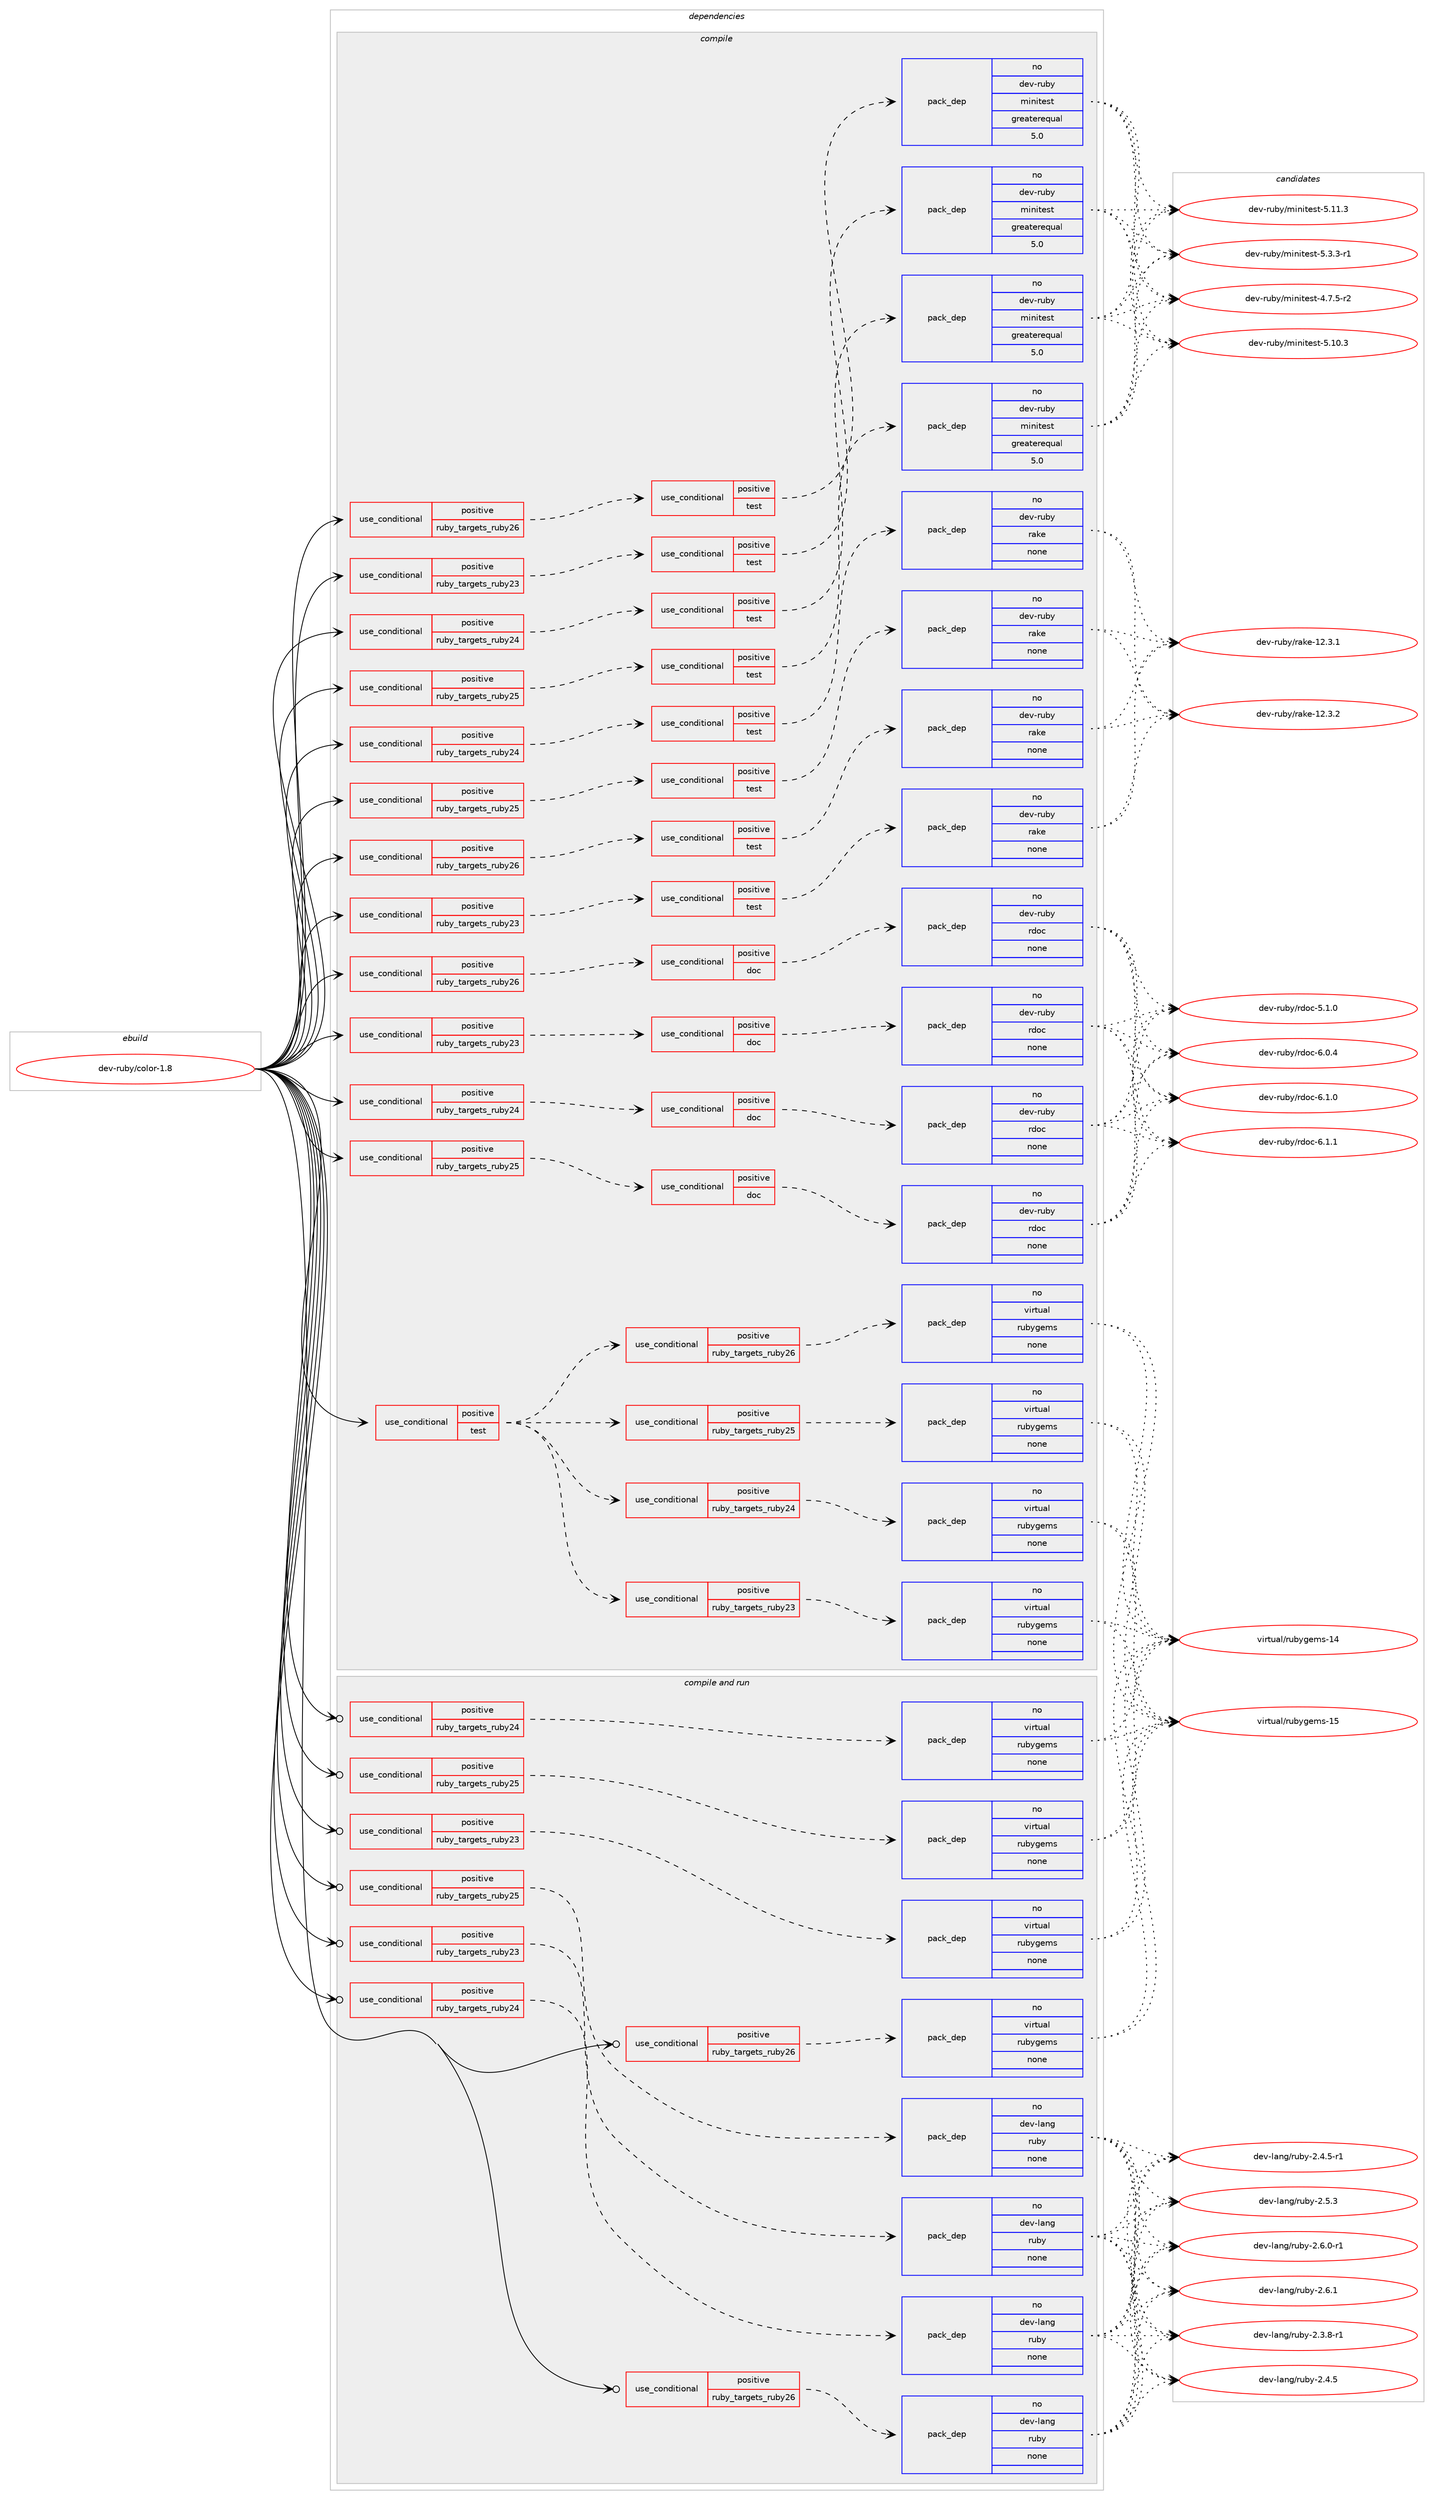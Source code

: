 digraph prolog {

# *************
# Graph options
# *************

newrank=true;
concentrate=true;
compound=true;
graph [rankdir=LR,fontname=Helvetica,fontsize=10,ranksep=1.5];#, ranksep=2.5, nodesep=0.2];
edge  [arrowhead=vee];
node  [fontname=Helvetica,fontsize=10];

# **********
# The ebuild
# **********

subgraph cluster_leftcol {
color=gray;
rank=same;
label=<<i>ebuild</i>>;
id [label="dev-ruby/color-1.8", color=red, width=4, href="../dev-ruby/color-1.8.svg"];
}

# ****************
# The dependencies
# ****************

subgraph cluster_midcol {
color=gray;
label=<<i>dependencies</i>>;
subgraph cluster_compile {
fillcolor="#eeeeee";
style=filled;
label=<<i>compile</i>>;
subgraph cond396564 {
dependency1487315 [label=<<TABLE BORDER="0" CELLBORDER="1" CELLSPACING="0" CELLPADDING="4"><TR><TD ROWSPAN="3" CELLPADDING="10">use_conditional</TD></TR><TR><TD>positive</TD></TR><TR><TD>ruby_targets_ruby23</TD></TR></TABLE>>, shape=none, color=red];
subgraph cond396565 {
dependency1487316 [label=<<TABLE BORDER="0" CELLBORDER="1" CELLSPACING="0" CELLPADDING="4"><TR><TD ROWSPAN="3" CELLPADDING="10">use_conditional</TD></TR><TR><TD>positive</TD></TR><TR><TD>doc</TD></TR></TABLE>>, shape=none, color=red];
subgraph pack1067307 {
dependency1487317 [label=<<TABLE BORDER="0" CELLBORDER="1" CELLSPACING="0" CELLPADDING="4" WIDTH="220"><TR><TD ROWSPAN="6" CELLPADDING="30">pack_dep</TD></TR><TR><TD WIDTH="110">no</TD></TR><TR><TD>dev-ruby</TD></TR><TR><TD>rdoc</TD></TR><TR><TD>none</TD></TR><TR><TD></TD></TR></TABLE>>, shape=none, color=blue];
}
dependency1487316:e -> dependency1487317:w [weight=20,style="dashed",arrowhead="vee"];
}
dependency1487315:e -> dependency1487316:w [weight=20,style="dashed",arrowhead="vee"];
}
id:e -> dependency1487315:w [weight=20,style="solid",arrowhead="vee"];
subgraph cond396566 {
dependency1487318 [label=<<TABLE BORDER="0" CELLBORDER="1" CELLSPACING="0" CELLPADDING="4"><TR><TD ROWSPAN="3" CELLPADDING="10">use_conditional</TD></TR><TR><TD>positive</TD></TR><TR><TD>ruby_targets_ruby23</TD></TR></TABLE>>, shape=none, color=red];
subgraph cond396567 {
dependency1487319 [label=<<TABLE BORDER="0" CELLBORDER="1" CELLSPACING="0" CELLPADDING="4"><TR><TD ROWSPAN="3" CELLPADDING="10">use_conditional</TD></TR><TR><TD>positive</TD></TR><TR><TD>test</TD></TR></TABLE>>, shape=none, color=red];
subgraph pack1067308 {
dependency1487320 [label=<<TABLE BORDER="0" CELLBORDER="1" CELLSPACING="0" CELLPADDING="4" WIDTH="220"><TR><TD ROWSPAN="6" CELLPADDING="30">pack_dep</TD></TR><TR><TD WIDTH="110">no</TD></TR><TR><TD>dev-ruby</TD></TR><TR><TD>minitest</TD></TR><TR><TD>greaterequal</TD></TR><TR><TD>5.0</TD></TR></TABLE>>, shape=none, color=blue];
}
dependency1487319:e -> dependency1487320:w [weight=20,style="dashed",arrowhead="vee"];
}
dependency1487318:e -> dependency1487319:w [weight=20,style="dashed",arrowhead="vee"];
}
id:e -> dependency1487318:w [weight=20,style="solid",arrowhead="vee"];
subgraph cond396568 {
dependency1487321 [label=<<TABLE BORDER="0" CELLBORDER="1" CELLSPACING="0" CELLPADDING="4"><TR><TD ROWSPAN="3" CELLPADDING="10">use_conditional</TD></TR><TR><TD>positive</TD></TR><TR><TD>ruby_targets_ruby23</TD></TR></TABLE>>, shape=none, color=red];
subgraph cond396569 {
dependency1487322 [label=<<TABLE BORDER="0" CELLBORDER="1" CELLSPACING="0" CELLPADDING="4"><TR><TD ROWSPAN="3" CELLPADDING="10">use_conditional</TD></TR><TR><TD>positive</TD></TR><TR><TD>test</TD></TR></TABLE>>, shape=none, color=red];
subgraph pack1067309 {
dependency1487323 [label=<<TABLE BORDER="0" CELLBORDER="1" CELLSPACING="0" CELLPADDING="4" WIDTH="220"><TR><TD ROWSPAN="6" CELLPADDING="30">pack_dep</TD></TR><TR><TD WIDTH="110">no</TD></TR><TR><TD>dev-ruby</TD></TR><TR><TD>rake</TD></TR><TR><TD>none</TD></TR><TR><TD></TD></TR></TABLE>>, shape=none, color=blue];
}
dependency1487322:e -> dependency1487323:w [weight=20,style="dashed",arrowhead="vee"];
}
dependency1487321:e -> dependency1487322:w [weight=20,style="dashed",arrowhead="vee"];
}
id:e -> dependency1487321:w [weight=20,style="solid",arrowhead="vee"];
subgraph cond396570 {
dependency1487324 [label=<<TABLE BORDER="0" CELLBORDER="1" CELLSPACING="0" CELLPADDING="4"><TR><TD ROWSPAN="3" CELLPADDING="10">use_conditional</TD></TR><TR><TD>positive</TD></TR><TR><TD>ruby_targets_ruby24</TD></TR></TABLE>>, shape=none, color=red];
subgraph cond396571 {
dependency1487325 [label=<<TABLE BORDER="0" CELLBORDER="1" CELLSPACING="0" CELLPADDING="4"><TR><TD ROWSPAN="3" CELLPADDING="10">use_conditional</TD></TR><TR><TD>positive</TD></TR><TR><TD>doc</TD></TR></TABLE>>, shape=none, color=red];
subgraph pack1067310 {
dependency1487326 [label=<<TABLE BORDER="0" CELLBORDER="1" CELLSPACING="0" CELLPADDING="4" WIDTH="220"><TR><TD ROWSPAN="6" CELLPADDING="30">pack_dep</TD></TR><TR><TD WIDTH="110">no</TD></TR><TR><TD>dev-ruby</TD></TR><TR><TD>rdoc</TD></TR><TR><TD>none</TD></TR><TR><TD></TD></TR></TABLE>>, shape=none, color=blue];
}
dependency1487325:e -> dependency1487326:w [weight=20,style="dashed",arrowhead="vee"];
}
dependency1487324:e -> dependency1487325:w [weight=20,style="dashed",arrowhead="vee"];
}
id:e -> dependency1487324:w [weight=20,style="solid",arrowhead="vee"];
subgraph cond396572 {
dependency1487327 [label=<<TABLE BORDER="0" CELLBORDER="1" CELLSPACING="0" CELLPADDING="4"><TR><TD ROWSPAN="3" CELLPADDING="10">use_conditional</TD></TR><TR><TD>positive</TD></TR><TR><TD>ruby_targets_ruby24</TD></TR></TABLE>>, shape=none, color=red];
subgraph cond396573 {
dependency1487328 [label=<<TABLE BORDER="0" CELLBORDER="1" CELLSPACING="0" CELLPADDING="4"><TR><TD ROWSPAN="3" CELLPADDING="10">use_conditional</TD></TR><TR><TD>positive</TD></TR><TR><TD>test</TD></TR></TABLE>>, shape=none, color=red];
subgraph pack1067311 {
dependency1487329 [label=<<TABLE BORDER="0" CELLBORDER="1" CELLSPACING="0" CELLPADDING="4" WIDTH="220"><TR><TD ROWSPAN="6" CELLPADDING="30">pack_dep</TD></TR><TR><TD WIDTH="110">no</TD></TR><TR><TD>dev-ruby</TD></TR><TR><TD>minitest</TD></TR><TR><TD>greaterequal</TD></TR><TR><TD>5.0</TD></TR></TABLE>>, shape=none, color=blue];
}
dependency1487328:e -> dependency1487329:w [weight=20,style="dashed",arrowhead="vee"];
}
dependency1487327:e -> dependency1487328:w [weight=20,style="dashed",arrowhead="vee"];
}
id:e -> dependency1487327:w [weight=20,style="solid",arrowhead="vee"];
subgraph cond396574 {
dependency1487330 [label=<<TABLE BORDER="0" CELLBORDER="1" CELLSPACING="0" CELLPADDING="4"><TR><TD ROWSPAN="3" CELLPADDING="10">use_conditional</TD></TR><TR><TD>positive</TD></TR><TR><TD>ruby_targets_ruby24</TD></TR></TABLE>>, shape=none, color=red];
subgraph cond396575 {
dependency1487331 [label=<<TABLE BORDER="0" CELLBORDER="1" CELLSPACING="0" CELLPADDING="4"><TR><TD ROWSPAN="3" CELLPADDING="10">use_conditional</TD></TR><TR><TD>positive</TD></TR><TR><TD>test</TD></TR></TABLE>>, shape=none, color=red];
subgraph pack1067312 {
dependency1487332 [label=<<TABLE BORDER="0" CELLBORDER="1" CELLSPACING="0" CELLPADDING="4" WIDTH="220"><TR><TD ROWSPAN="6" CELLPADDING="30">pack_dep</TD></TR><TR><TD WIDTH="110">no</TD></TR><TR><TD>dev-ruby</TD></TR><TR><TD>rake</TD></TR><TR><TD>none</TD></TR><TR><TD></TD></TR></TABLE>>, shape=none, color=blue];
}
dependency1487331:e -> dependency1487332:w [weight=20,style="dashed",arrowhead="vee"];
}
dependency1487330:e -> dependency1487331:w [weight=20,style="dashed",arrowhead="vee"];
}
id:e -> dependency1487330:w [weight=20,style="solid",arrowhead="vee"];
subgraph cond396576 {
dependency1487333 [label=<<TABLE BORDER="0" CELLBORDER="1" CELLSPACING="0" CELLPADDING="4"><TR><TD ROWSPAN="3" CELLPADDING="10">use_conditional</TD></TR><TR><TD>positive</TD></TR><TR><TD>ruby_targets_ruby25</TD></TR></TABLE>>, shape=none, color=red];
subgraph cond396577 {
dependency1487334 [label=<<TABLE BORDER="0" CELLBORDER="1" CELLSPACING="0" CELLPADDING="4"><TR><TD ROWSPAN="3" CELLPADDING="10">use_conditional</TD></TR><TR><TD>positive</TD></TR><TR><TD>doc</TD></TR></TABLE>>, shape=none, color=red];
subgraph pack1067313 {
dependency1487335 [label=<<TABLE BORDER="0" CELLBORDER="1" CELLSPACING="0" CELLPADDING="4" WIDTH="220"><TR><TD ROWSPAN="6" CELLPADDING="30">pack_dep</TD></TR><TR><TD WIDTH="110">no</TD></TR><TR><TD>dev-ruby</TD></TR><TR><TD>rdoc</TD></TR><TR><TD>none</TD></TR><TR><TD></TD></TR></TABLE>>, shape=none, color=blue];
}
dependency1487334:e -> dependency1487335:w [weight=20,style="dashed",arrowhead="vee"];
}
dependency1487333:e -> dependency1487334:w [weight=20,style="dashed",arrowhead="vee"];
}
id:e -> dependency1487333:w [weight=20,style="solid",arrowhead="vee"];
subgraph cond396578 {
dependency1487336 [label=<<TABLE BORDER="0" CELLBORDER="1" CELLSPACING="0" CELLPADDING="4"><TR><TD ROWSPAN="3" CELLPADDING="10">use_conditional</TD></TR><TR><TD>positive</TD></TR><TR><TD>ruby_targets_ruby25</TD></TR></TABLE>>, shape=none, color=red];
subgraph cond396579 {
dependency1487337 [label=<<TABLE BORDER="0" CELLBORDER="1" CELLSPACING="0" CELLPADDING="4"><TR><TD ROWSPAN="3" CELLPADDING="10">use_conditional</TD></TR><TR><TD>positive</TD></TR><TR><TD>test</TD></TR></TABLE>>, shape=none, color=red];
subgraph pack1067314 {
dependency1487338 [label=<<TABLE BORDER="0" CELLBORDER="1" CELLSPACING="0" CELLPADDING="4" WIDTH="220"><TR><TD ROWSPAN="6" CELLPADDING="30">pack_dep</TD></TR><TR><TD WIDTH="110">no</TD></TR><TR><TD>dev-ruby</TD></TR><TR><TD>minitest</TD></TR><TR><TD>greaterequal</TD></TR><TR><TD>5.0</TD></TR></TABLE>>, shape=none, color=blue];
}
dependency1487337:e -> dependency1487338:w [weight=20,style="dashed",arrowhead="vee"];
}
dependency1487336:e -> dependency1487337:w [weight=20,style="dashed",arrowhead="vee"];
}
id:e -> dependency1487336:w [weight=20,style="solid",arrowhead="vee"];
subgraph cond396580 {
dependency1487339 [label=<<TABLE BORDER="0" CELLBORDER="1" CELLSPACING="0" CELLPADDING="4"><TR><TD ROWSPAN="3" CELLPADDING="10">use_conditional</TD></TR><TR><TD>positive</TD></TR><TR><TD>ruby_targets_ruby25</TD></TR></TABLE>>, shape=none, color=red];
subgraph cond396581 {
dependency1487340 [label=<<TABLE BORDER="0" CELLBORDER="1" CELLSPACING="0" CELLPADDING="4"><TR><TD ROWSPAN="3" CELLPADDING="10">use_conditional</TD></TR><TR><TD>positive</TD></TR><TR><TD>test</TD></TR></TABLE>>, shape=none, color=red];
subgraph pack1067315 {
dependency1487341 [label=<<TABLE BORDER="0" CELLBORDER="1" CELLSPACING="0" CELLPADDING="4" WIDTH="220"><TR><TD ROWSPAN="6" CELLPADDING="30">pack_dep</TD></TR><TR><TD WIDTH="110">no</TD></TR><TR><TD>dev-ruby</TD></TR><TR><TD>rake</TD></TR><TR><TD>none</TD></TR><TR><TD></TD></TR></TABLE>>, shape=none, color=blue];
}
dependency1487340:e -> dependency1487341:w [weight=20,style="dashed",arrowhead="vee"];
}
dependency1487339:e -> dependency1487340:w [weight=20,style="dashed",arrowhead="vee"];
}
id:e -> dependency1487339:w [weight=20,style="solid",arrowhead="vee"];
subgraph cond396582 {
dependency1487342 [label=<<TABLE BORDER="0" CELLBORDER="1" CELLSPACING="0" CELLPADDING="4"><TR><TD ROWSPAN="3" CELLPADDING="10">use_conditional</TD></TR><TR><TD>positive</TD></TR><TR><TD>ruby_targets_ruby26</TD></TR></TABLE>>, shape=none, color=red];
subgraph cond396583 {
dependency1487343 [label=<<TABLE BORDER="0" CELLBORDER="1" CELLSPACING="0" CELLPADDING="4"><TR><TD ROWSPAN="3" CELLPADDING="10">use_conditional</TD></TR><TR><TD>positive</TD></TR><TR><TD>doc</TD></TR></TABLE>>, shape=none, color=red];
subgraph pack1067316 {
dependency1487344 [label=<<TABLE BORDER="0" CELLBORDER="1" CELLSPACING="0" CELLPADDING="4" WIDTH="220"><TR><TD ROWSPAN="6" CELLPADDING="30">pack_dep</TD></TR><TR><TD WIDTH="110">no</TD></TR><TR><TD>dev-ruby</TD></TR><TR><TD>rdoc</TD></TR><TR><TD>none</TD></TR><TR><TD></TD></TR></TABLE>>, shape=none, color=blue];
}
dependency1487343:e -> dependency1487344:w [weight=20,style="dashed",arrowhead="vee"];
}
dependency1487342:e -> dependency1487343:w [weight=20,style="dashed",arrowhead="vee"];
}
id:e -> dependency1487342:w [weight=20,style="solid",arrowhead="vee"];
subgraph cond396584 {
dependency1487345 [label=<<TABLE BORDER="0" CELLBORDER="1" CELLSPACING="0" CELLPADDING="4"><TR><TD ROWSPAN="3" CELLPADDING="10">use_conditional</TD></TR><TR><TD>positive</TD></TR><TR><TD>ruby_targets_ruby26</TD></TR></TABLE>>, shape=none, color=red];
subgraph cond396585 {
dependency1487346 [label=<<TABLE BORDER="0" CELLBORDER="1" CELLSPACING="0" CELLPADDING="4"><TR><TD ROWSPAN="3" CELLPADDING="10">use_conditional</TD></TR><TR><TD>positive</TD></TR><TR><TD>test</TD></TR></TABLE>>, shape=none, color=red];
subgraph pack1067317 {
dependency1487347 [label=<<TABLE BORDER="0" CELLBORDER="1" CELLSPACING="0" CELLPADDING="4" WIDTH="220"><TR><TD ROWSPAN="6" CELLPADDING="30">pack_dep</TD></TR><TR><TD WIDTH="110">no</TD></TR><TR><TD>dev-ruby</TD></TR><TR><TD>minitest</TD></TR><TR><TD>greaterequal</TD></TR><TR><TD>5.0</TD></TR></TABLE>>, shape=none, color=blue];
}
dependency1487346:e -> dependency1487347:w [weight=20,style="dashed",arrowhead="vee"];
}
dependency1487345:e -> dependency1487346:w [weight=20,style="dashed",arrowhead="vee"];
}
id:e -> dependency1487345:w [weight=20,style="solid",arrowhead="vee"];
subgraph cond396586 {
dependency1487348 [label=<<TABLE BORDER="0" CELLBORDER="1" CELLSPACING="0" CELLPADDING="4"><TR><TD ROWSPAN="3" CELLPADDING="10">use_conditional</TD></TR><TR><TD>positive</TD></TR><TR><TD>ruby_targets_ruby26</TD></TR></TABLE>>, shape=none, color=red];
subgraph cond396587 {
dependency1487349 [label=<<TABLE BORDER="0" CELLBORDER="1" CELLSPACING="0" CELLPADDING="4"><TR><TD ROWSPAN="3" CELLPADDING="10">use_conditional</TD></TR><TR><TD>positive</TD></TR><TR><TD>test</TD></TR></TABLE>>, shape=none, color=red];
subgraph pack1067318 {
dependency1487350 [label=<<TABLE BORDER="0" CELLBORDER="1" CELLSPACING="0" CELLPADDING="4" WIDTH="220"><TR><TD ROWSPAN="6" CELLPADDING="30">pack_dep</TD></TR><TR><TD WIDTH="110">no</TD></TR><TR><TD>dev-ruby</TD></TR><TR><TD>rake</TD></TR><TR><TD>none</TD></TR><TR><TD></TD></TR></TABLE>>, shape=none, color=blue];
}
dependency1487349:e -> dependency1487350:w [weight=20,style="dashed",arrowhead="vee"];
}
dependency1487348:e -> dependency1487349:w [weight=20,style="dashed",arrowhead="vee"];
}
id:e -> dependency1487348:w [weight=20,style="solid",arrowhead="vee"];
subgraph cond396588 {
dependency1487351 [label=<<TABLE BORDER="0" CELLBORDER="1" CELLSPACING="0" CELLPADDING="4"><TR><TD ROWSPAN="3" CELLPADDING="10">use_conditional</TD></TR><TR><TD>positive</TD></TR><TR><TD>test</TD></TR></TABLE>>, shape=none, color=red];
subgraph cond396589 {
dependency1487352 [label=<<TABLE BORDER="0" CELLBORDER="1" CELLSPACING="0" CELLPADDING="4"><TR><TD ROWSPAN="3" CELLPADDING="10">use_conditional</TD></TR><TR><TD>positive</TD></TR><TR><TD>ruby_targets_ruby23</TD></TR></TABLE>>, shape=none, color=red];
subgraph pack1067319 {
dependency1487353 [label=<<TABLE BORDER="0" CELLBORDER="1" CELLSPACING="0" CELLPADDING="4" WIDTH="220"><TR><TD ROWSPAN="6" CELLPADDING="30">pack_dep</TD></TR><TR><TD WIDTH="110">no</TD></TR><TR><TD>virtual</TD></TR><TR><TD>rubygems</TD></TR><TR><TD>none</TD></TR><TR><TD></TD></TR></TABLE>>, shape=none, color=blue];
}
dependency1487352:e -> dependency1487353:w [weight=20,style="dashed",arrowhead="vee"];
}
dependency1487351:e -> dependency1487352:w [weight=20,style="dashed",arrowhead="vee"];
subgraph cond396590 {
dependency1487354 [label=<<TABLE BORDER="0" CELLBORDER="1" CELLSPACING="0" CELLPADDING="4"><TR><TD ROWSPAN="3" CELLPADDING="10">use_conditional</TD></TR><TR><TD>positive</TD></TR><TR><TD>ruby_targets_ruby24</TD></TR></TABLE>>, shape=none, color=red];
subgraph pack1067320 {
dependency1487355 [label=<<TABLE BORDER="0" CELLBORDER="1" CELLSPACING="0" CELLPADDING="4" WIDTH="220"><TR><TD ROWSPAN="6" CELLPADDING="30">pack_dep</TD></TR><TR><TD WIDTH="110">no</TD></TR><TR><TD>virtual</TD></TR><TR><TD>rubygems</TD></TR><TR><TD>none</TD></TR><TR><TD></TD></TR></TABLE>>, shape=none, color=blue];
}
dependency1487354:e -> dependency1487355:w [weight=20,style="dashed",arrowhead="vee"];
}
dependency1487351:e -> dependency1487354:w [weight=20,style="dashed",arrowhead="vee"];
subgraph cond396591 {
dependency1487356 [label=<<TABLE BORDER="0" CELLBORDER="1" CELLSPACING="0" CELLPADDING="4"><TR><TD ROWSPAN="3" CELLPADDING="10">use_conditional</TD></TR><TR><TD>positive</TD></TR><TR><TD>ruby_targets_ruby25</TD></TR></TABLE>>, shape=none, color=red];
subgraph pack1067321 {
dependency1487357 [label=<<TABLE BORDER="0" CELLBORDER="1" CELLSPACING="0" CELLPADDING="4" WIDTH="220"><TR><TD ROWSPAN="6" CELLPADDING="30">pack_dep</TD></TR><TR><TD WIDTH="110">no</TD></TR><TR><TD>virtual</TD></TR><TR><TD>rubygems</TD></TR><TR><TD>none</TD></TR><TR><TD></TD></TR></TABLE>>, shape=none, color=blue];
}
dependency1487356:e -> dependency1487357:w [weight=20,style="dashed",arrowhead="vee"];
}
dependency1487351:e -> dependency1487356:w [weight=20,style="dashed",arrowhead="vee"];
subgraph cond396592 {
dependency1487358 [label=<<TABLE BORDER="0" CELLBORDER="1" CELLSPACING="0" CELLPADDING="4"><TR><TD ROWSPAN="3" CELLPADDING="10">use_conditional</TD></TR><TR><TD>positive</TD></TR><TR><TD>ruby_targets_ruby26</TD></TR></TABLE>>, shape=none, color=red];
subgraph pack1067322 {
dependency1487359 [label=<<TABLE BORDER="0" CELLBORDER="1" CELLSPACING="0" CELLPADDING="4" WIDTH="220"><TR><TD ROWSPAN="6" CELLPADDING="30">pack_dep</TD></TR><TR><TD WIDTH="110">no</TD></TR><TR><TD>virtual</TD></TR><TR><TD>rubygems</TD></TR><TR><TD>none</TD></TR><TR><TD></TD></TR></TABLE>>, shape=none, color=blue];
}
dependency1487358:e -> dependency1487359:w [weight=20,style="dashed",arrowhead="vee"];
}
dependency1487351:e -> dependency1487358:w [weight=20,style="dashed",arrowhead="vee"];
}
id:e -> dependency1487351:w [weight=20,style="solid",arrowhead="vee"];
}
subgraph cluster_compileandrun {
fillcolor="#eeeeee";
style=filled;
label=<<i>compile and run</i>>;
subgraph cond396593 {
dependency1487360 [label=<<TABLE BORDER="0" CELLBORDER="1" CELLSPACING="0" CELLPADDING="4"><TR><TD ROWSPAN="3" CELLPADDING="10">use_conditional</TD></TR><TR><TD>positive</TD></TR><TR><TD>ruby_targets_ruby23</TD></TR></TABLE>>, shape=none, color=red];
subgraph pack1067323 {
dependency1487361 [label=<<TABLE BORDER="0" CELLBORDER="1" CELLSPACING="0" CELLPADDING="4" WIDTH="220"><TR><TD ROWSPAN="6" CELLPADDING="30">pack_dep</TD></TR><TR><TD WIDTH="110">no</TD></TR><TR><TD>dev-lang</TD></TR><TR><TD>ruby</TD></TR><TR><TD>none</TD></TR><TR><TD></TD></TR></TABLE>>, shape=none, color=blue];
}
dependency1487360:e -> dependency1487361:w [weight=20,style="dashed",arrowhead="vee"];
}
id:e -> dependency1487360:w [weight=20,style="solid",arrowhead="odotvee"];
subgraph cond396594 {
dependency1487362 [label=<<TABLE BORDER="0" CELLBORDER="1" CELLSPACING="0" CELLPADDING="4"><TR><TD ROWSPAN="3" CELLPADDING="10">use_conditional</TD></TR><TR><TD>positive</TD></TR><TR><TD>ruby_targets_ruby23</TD></TR></TABLE>>, shape=none, color=red];
subgraph pack1067324 {
dependency1487363 [label=<<TABLE BORDER="0" CELLBORDER="1" CELLSPACING="0" CELLPADDING="4" WIDTH="220"><TR><TD ROWSPAN="6" CELLPADDING="30">pack_dep</TD></TR><TR><TD WIDTH="110">no</TD></TR><TR><TD>virtual</TD></TR><TR><TD>rubygems</TD></TR><TR><TD>none</TD></TR><TR><TD></TD></TR></TABLE>>, shape=none, color=blue];
}
dependency1487362:e -> dependency1487363:w [weight=20,style="dashed",arrowhead="vee"];
}
id:e -> dependency1487362:w [weight=20,style="solid",arrowhead="odotvee"];
subgraph cond396595 {
dependency1487364 [label=<<TABLE BORDER="0" CELLBORDER="1" CELLSPACING="0" CELLPADDING="4"><TR><TD ROWSPAN="3" CELLPADDING="10">use_conditional</TD></TR><TR><TD>positive</TD></TR><TR><TD>ruby_targets_ruby24</TD></TR></TABLE>>, shape=none, color=red];
subgraph pack1067325 {
dependency1487365 [label=<<TABLE BORDER="0" CELLBORDER="1" CELLSPACING="0" CELLPADDING="4" WIDTH="220"><TR><TD ROWSPAN="6" CELLPADDING="30">pack_dep</TD></TR><TR><TD WIDTH="110">no</TD></TR><TR><TD>dev-lang</TD></TR><TR><TD>ruby</TD></TR><TR><TD>none</TD></TR><TR><TD></TD></TR></TABLE>>, shape=none, color=blue];
}
dependency1487364:e -> dependency1487365:w [weight=20,style="dashed",arrowhead="vee"];
}
id:e -> dependency1487364:w [weight=20,style="solid",arrowhead="odotvee"];
subgraph cond396596 {
dependency1487366 [label=<<TABLE BORDER="0" CELLBORDER="1" CELLSPACING="0" CELLPADDING="4"><TR><TD ROWSPAN="3" CELLPADDING="10">use_conditional</TD></TR><TR><TD>positive</TD></TR><TR><TD>ruby_targets_ruby24</TD></TR></TABLE>>, shape=none, color=red];
subgraph pack1067326 {
dependency1487367 [label=<<TABLE BORDER="0" CELLBORDER="1" CELLSPACING="0" CELLPADDING="4" WIDTH="220"><TR><TD ROWSPAN="6" CELLPADDING="30">pack_dep</TD></TR><TR><TD WIDTH="110">no</TD></TR><TR><TD>virtual</TD></TR><TR><TD>rubygems</TD></TR><TR><TD>none</TD></TR><TR><TD></TD></TR></TABLE>>, shape=none, color=blue];
}
dependency1487366:e -> dependency1487367:w [weight=20,style="dashed",arrowhead="vee"];
}
id:e -> dependency1487366:w [weight=20,style="solid",arrowhead="odotvee"];
subgraph cond396597 {
dependency1487368 [label=<<TABLE BORDER="0" CELLBORDER="1" CELLSPACING="0" CELLPADDING="4"><TR><TD ROWSPAN="3" CELLPADDING="10">use_conditional</TD></TR><TR><TD>positive</TD></TR><TR><TD>ruby_targets_ruby25</TD></TR></TABLE>>, shape=none, color=red];
subgraph pack1067327 {
dependency1487369 [label=<<TABLE BORDER="0" CELLBORDER="1" CELLSPACING="0" CELLPADDING="4" WIDTH="220"><TR><TD ROWSPAN="6" CELLPADDING="30">pack_dep</TD></TR><TR><TD WIDTH="110">no</TD></TR><TR><TD>dev-lang</TD></TR><TR><TD>ruby</TD></TR><TR><TD>none</TD></TR><TR><TD></TD></TR></TABLE>>, shape=none, color=blue];
}
dependency1487368:e -> dependency1487369:w [weight=20,style="dashed",arrowhead="vee"];
}
id:e -> dependency1487368:w [weight=20,style="solid",arrowhead="odotvee"];
subgraph cond396598 {
dependency1487370 [label=<<TABLE BORDER="0" CELLBORDER="1" CELLSPACING="0" CELLPADDING="4"><TR><TD ROWSPAN="3" CELLPADDING="10">use_conditional</TD></TR><TR><TD>positive</TD></TR><TR><TD>ruby_targets_ruby25</TD></TR></TABLE>>, shape=none, color=red];
subgraph pack1067328 {
dependency1487371 [label=<<TABLE BORDER="0" CELLBORDER="1" CELLSPACING="0" CELLPADDING="4" WIDTH="220"><TR><TD ROWSPAN="6" CELLPADDING="30">pack_dep</TD></TR><TR><TD WIDTH="110">no</TD></TR><TR><TD>virtual</TD></TR><TR><TD>rubygems</TD></TR><TR><TD>none</TD></TR><TR><TD></TD></TR></TABLE>>, shape=none, color=blue];
}
dependency1487370:e -> dependency1487371:w [weight=20,style="dashed",arrowhead="vee"];
}
id:e -> dependency1487370:w [weight=20,style="solid",arrowhead="odotvee"];
subgraph cond396599 {
dependency1487372 [label=<<TABLE BORDER="0" CELLBORDER="1" CELLSPACING="0" CELLPADDING="4"><TR><TD ROWSPAN="3" CELLPADDING="10">use_conditional</TD></TR><TR><TD>positive</TD></TR><TR><TD>ruby_targets_ruby26</TD></TR></TABLE>>, shape=none, color=red];
subgraph pack1067329 {
dependency1487373 [label=<<TABLE BORDER="0" CELLBORDER="1" CELLSPACING="0" CELLPADDING="4" WIDTH="220"><TR><TD ROWSPAN="6" CELLPADDING="30">pack_dep</TD></TR><TR><TD WIDTH="110">no</TD></TR><TR><TD>dev-lang</TD></TR><TR><TD>ruby</TD></TR><TR><TD>none</TD></TR><TR><TD></TD></TR></TABLE>>, shape=none, color=blue];
}
dependency1487372:e -> dependency1487373:w [weight=20,style="dashed",arrowhead="vee"];
}
id:e -> dependency1487372:w [weight=20,style="solid",arrowhead="odotvee"];
subgraph cond396600 {
dependency1487374 [label=<<TABLE BORDER="0" CELLBORDER="1" CELLSPACING="0" CELLPADDING="4"><TR><TD ROWSPAN="3" CELLPADDING="10">use_conditional</TD></TR><TR><TD>positive</TD></TR><TR><TD>ruby_targets_ruby26</TD></TR></TABLE>>, shape=none, color=red];
subgraph pack1067330 {
dependency1487375 [label=<<TABLE BORDER="0" CELLBORDER="1" CELLSPACING="0" CELLPADDING="4" WIDTH="220"><TR><TD ROWSPAN="6" CELLPADDING="30">pack_dep</TD></TR><TR><TD WIDTH="110">no</TD></TR><TR><TD>virtual</TD></TR><TR><TD>rubygems</TD></TR><TR><TD>none</TD></TR><TR><TD></TD></TR></TABLE>>, shape=none, color=blue];
}
dependency1487374:e -> dependency1487375:w [weight=20,style="dashed",arrowhead="vee"];
}
id:e -> dependency1487374:w [weight=20,style="solid",arrowhead="odotvee"];
}
subgraph cluster_run {
fillcolor="#eeeeee";
style=filled;
label=<<i>run</i>>;
}
}

# **************
# The candidates
# **************

subgraph cluster_choices {
rank=same;
color=gray;
label=<<i>candidates</i>>;

subgraph choice1067307 {
color=black;
nodesep=1;
choice10010111845114117981214711410011199455346494648 [label="dev-ruby/rdoc-5.1.0", color=red, width=4,href="../dev-ruby/rdoc-5.1.0.svg"];
choice10010111845114117981214711410011199455446484652 [label="dev-ruby/rdoc-6.0.4", color=red, width=4,href="../dev-ruby/rdoc-6.0.4.svg"];
choice10010111845114117981214711410011199455446494648 [label="dev-ruby/rdoc-6.1.0", color=red, width=4,href="../dev-ruby/rdoc-6.1.0.svg"];
choice10010111845114117981214711410011199455446494649 [label="dev-ruby/rdoc-6.1.1", color=red, width=4,href="../dev-ruby/rdoc-6.1.1.svg"];
dependency1487317:e -> choice10010111845114117981214711410011199455346494648:w [style=dotted,weight="100"];
dependency1487317:e -> choice10010111845114117981214711410011199455446484652:w [style=dotted,weight="100"];
dependency1487317:e -> choice10010111845114117981214711410011199455446494648:w [style=dotted,weight="100"];
dependency1487317:e -> choice10010111845114117981214711410011199455446494649:w [style=dotted,weight="100"];
}
subgraph choice1067308 {
color=black;
nodesep=1;
choice1001011184511411798121471091051101051161011151164552465546534511450 [label="dev-ruby/minitest-4.7.5-r2", color=red, width=4,href="../dev-ruby/minitest-4.7.5-r2.svg"];
choice10010111845114117981214710910511010511610111511645534649484651 [label="dev-ruby/minitest-5.10.3", color=red, width=4,href="../dev-ruby/minitest-5.10.3.svg"];
choice10010111845114117981214710910511010511610111511645534649494651 [label="dev-ruby/minitest-5.11.3", color=red, width=4,href="../dev-ruby/minitest-5.11.3.svg"];
choice1001011184511411798121471091051101051161011151164553465146514511449 [label="dev-ruby/minitest-5.3.3-r1", color=red, width=4,href="../dev-ruby/minitest-5.3.3-r1.svg"];
dependency1487320:e -> choice1001011184511411798121471091051101051161011151164552465546534511450:w [style=dotted,weight="100"];
dependency1487320:e -> choice10010111845114117981214710910511010511610111511645534649484651:w [style=dotted,weight="100"];
dependency1487320:e -> choice10010111845114117981214710910511010511610111511645534649494651:w [style=dotted,weight="100"];
dependency1487320:e -> choice1001011184511411798121471091051101051161011151164553465146514511449:w [style=dotted,weight="100"];
}
subgraph choice1067309 {
color=black;
nodesep=1;
choice1001011184511411798121471149710710145495046514649 [label="dev-ruby/rake-12.3.1", color=red, width=4,href="../dev-ruby/rake-12.3.1.svg"];
choice1001011184511411798121471149710710145495046514650 [label="dev-ruby/rake-12.3.2", color=red, width=4,href="../dev-ruby/rake-12.3.2.svg"];
dependency1487323:e -> choice1001011184511411798121471149710710145495046514649:w [style=dotted,weight="100"];
dependency1487323:e -> choice1001011184511411798121471149710710145495046514650:w [style=dotted,weight="100"];
}
subgraph choice1067310 {
color=black;
nodesep=1;
choice10010111845114117981214711410011199455346494648 [label="dev-ruby/rdoc-5.1.0", color=red, width=4,href="../dev-ruby/rdoc-5.1.0.svg"];
choice10010111845114117981214711410011199455446484652 [label="dev-ruby/rdoc-6.0.4", color=red, width=4,href="../dev-ruby/rdoc-6.0.4.svg"];
choice10010111845114117981214711410011199455446494648 [label="dev-ruby/rdoc-6.1.0", color=red, width=4,href="../dev-ruby/rdoc-6.1.0.svg"];
choice10010111845114117981214711410011199455446494649 [label="dev-ruby/rdoc-6.1.1", color=red, width=4,href="../dev-ruby/rdoc-6.1.1.svg"];
dependency1487326:e -> choice10010111845114117981214711410011199455346494648:w [style=dotted,weight="100"];
dependency1487326:e -> choice10010111845114117981214711410011199455446484652:w [style=dotted,weight="100"];
dependency1487326:e -> choice10010111845114117981214711410011199455446494648:w [style=dotted,weight="100"];
dependency1487326:e -> choice10010111845114117981214711410011199455446494649:w [style=dotted,weight="100"];
}
subgraph choice1067311 {
color=black;
nodesep=1;
choice1001011184511411798121471091051101051161011151164552465546534511450 [label="dev-ruby/minitest-4.7.5-r2", color=red, width=4,href="../dev-ruby/minitest-4.7.5-r2.svg"];
choice10010111845114117981214710910511010511610111511645534649484651 [label="dev-ruby/minitest-5.10.3", color=red, width=4,href="../dev-ruby/minitest-5.10.3.svg"];
choice10010111845114117981214710910511010511610111511645534649494651 [label="dev-ruby/minitest-5.11.3", color=red, width=4,href="../dev-ruby/minitest-5.11.3.svg"];
choice1001011184511411798121471091051101051161011151164553465146514511449 [label="dev-ruby/minitest-5.3.3-r1", color=red, width=4,href="../dev-ruby/minitest-5.3.3-r1.svg"];
dependency1487329:e -> choice1001011184511411798121471091051101051161011151164552465546534511450:w [style=dotted,weight="100"];
dependency1487329:e -> choice10010111845114117981214710910511010511610111511645534649484651:w [style=dotted,weight="100"];
dependency1487329:e -> choice10010111845114117981214710910511010511610111511645534649494651:w [style=dotted,weight="100"];
dependency1487329:e -> choice1001011184511411798121471091051101051161011151164553465146514511449:w [style=dotted,weight="100"];
}
subgraph choice1067312 {
color=black;
nodesep=1;
choice1001011184511411798121471149710710145495046514649 [label="dev-ruby/rake-12.3.1", color=red, width=4,href="../dev-ruby/rake-12.3.1.svg"];
choice1001011184511411798121471149710710145495046514650 [label="dev-ruby/rake-12.3.2", color=red, width=4,href="../dev-ruby/rake-12.3.2.svg"];
dependency1487332:e -> choice1001011184511411798121471149710710145495046514649:w [style=dotted,weight="100"];
dependency1487332:e -> choice1001011184511411798121471149710710145495046514650:w [style=dotted,weight="100"];
}
subgraph choice1067313 {
color=black;
nodesep=1;
choice10010111845114117981214711410011199455346494648 [label="dev-ruby/rdoc-5.1.0", color=red, width=4,href="../dev-ruby/rdoc-5.1.0.svg"];
choice10010111845114117981214711410011199455446484652 [label="dev-ruby/rdoc-6.0.4", color=red, width=4,href="../dev-ruby/rdoc-6.0.4.svg"];
choice10010111845114117981214711410011199455446494648 [label="dev-ruby/rdoc-6.1.0", color=red, width=4,href="../dev-ruby/rdoc-6.1.0.svg"];
choice10010111845114117981214711410011199455446494649 [label="dev-ruby/rdoc-6.1.1", color=red, width=4,href="../dev-ruby/rdoc-6.1.1.svg"];
dependency1487335:e -> choice10010111845114117981214711410011199455346494648:w [style=dotted,weight="100"];
dependency1487335:e -> choice10010111845114117981214711410011199455446484652:w [style=dotted,weight="100"];
dependency1487335:e -> choice10010111845114117981214711410011199455446494648:w [style=dotted,weight="100"];
dependency1487335:e -> choice10010111845114117981214711410011199455446494649:w [style=dotted,weight="100"];
}
subgraph choice1067314 {
color=black;
nodesep=1;
choice1001011184511411798121471091051101051161011151164552465546534511450 [label="dev-ruby/minitest-4.7.5-r2", color=red, width=4,href="../dev-ruby/minitest-4.7.5-r2.svg"];
choice10010111845114117981214710910511010511610111511645534649484651 [label="dev-ruby/minitest-5.10.3", color=red, width=4,href="../dev-ruby/minitest-5.10.3.svg"];
choice10010111845114117981214710910511010511610111511645534649494651 [label="dev-ruby/minitest-5.11.3", color=red, width=4,href="../dev-ruby/minitest-5.11.3.svg"];
choice1001011184511411798121471091051101051161011151164553465146514511449 [label="dev-ruby/minitest-5.3.3-r1", color=red, width=4,href="../dev-ruby/minitest-5.3.3-r1.svg"];
dependency1487338:e -> choice1001011184511411798121471091051101051161011151164552465546534511450:w [style=dotted,weight="100"];
dependency1487338:e -> choice10010111845114117981214710910511010511610111511645534649484651:w [style=dotted,weight="100"];
dependency1487338:e -> choice10010111845114117981214710910511010511610111511645534649494651:w [style=dotted,weight="100"];
dependency1487338:e -> choice1001011184511411798121471091051101051161011151164553465146514511449:w [style=dotted,weight="100"];
}
subgraph choice1067315 {
color=black;
nodesep=1;
choice1001011184511411798121471149710710145495046514649 [label="dev-ruby/rake-12.3.1", color=red, width=4,href="../dev-ruby/rake-12.3.1.svg"];
choice1001011184511411798121471149710710145495046514650 [label="dev-ruby/rake-12.3.2", color=red, width=4,href="../dev-ruby/rake-12.3.2.svg"];
dependency1487341:e -> choice1001011184511411798121471149710710145495046514649:w [style=dotted,weight="100"];
dependency1487341:e -> choice1001011184511411798121471149710710145495046514650:w [style=dotted,weight="100"];
}
subgraph choice1067316 {
color=black;
nodesep=1;
choice10010111845114117981214711410011199455346494648 [label="dev-ruby/rdoc-5.1.0", color=red, width=4,href="../dev-ruby/rdoc-5.1.0.svg"];
choice10010111845114117981214711410011199455446484652 [label="dev-ruby/rdoc-6.0.4", color=red, width=4,href="../dev-ruby/rdoc-6.0.4.svg"];
choice10010111845114117981214711410011199455446494648 [label="dev-ruby/rdoc-6.1.0", color=red, width=4,href="../dev-ruby/rdoc-6.1.0.svg"];
choice10010111845114117981214711410011199455446494649 [label="dev-ruby/rdoc-6.1.1", color=red, width=4,href="../dev-ruby/rdoc-6.1.1.svg"];
dependency1487344:e -> choice10010111845114117981214711410011199455346494648:w [style=dotted,weight="100"];
dependency1487344:e -> choice10010111845114117981214711410011199455446484652:w [style=dotted,weight="100"];
dependency1487344:e -> choice10010111845114117981214711410011199455446494648:w [style=dotted,weight="100"];
dependency1487344:e -> choice10010111845114117981214711410011199455446494649:w [style=dotted,weight="100"];
}
subgraph choice1067317 {
color=black;
nodesep=1;
choice1001011184511411798121471091051101051161011151164552465546534511450 [label="dev-ruby/minitest-4.7.5-r2", color=red, width=4,href="../dev-ruby/minitest-4.7.5-r2.svg"];
choice10010111845114117981214710910511010511610111511645534649484651 [label="dev-ruby/minitest-5.10.3", color=red, width=4,href="../dev-ruby/minitest-5.10.3.svg"];
choice10010111845114117981214710910511010511610111511645534649494651 [label="dev-ruby/minitest-5.11.3", color=red, width=4,href="../dev-ruby/minitest-5.11.3.svg"];
choice1001011184511411798121471091051101051161011151164553465146514511449 [label="dev-ruby/minitest-5.3.3-r1", color=red, width=4,href="../dev-ruby/minitest-5.3.3-r1.svg"];
dependency1487347:e -> choice1001011184511411798121471091051101051161011151164552465546534511450:w [style=dotted,weight="100"];
dependency1487347:e -> choice10010111845114117981214710910511010511610111511645534649484651:w [style=dotted,weight="100"];
dependency1487347:e -> choice10010111845114117981214710910511010511610111511645534649494651:w [style=dotted,weight="100"];
dependency1487347:e -> choice1001011184511411798121471091051101051161011151164553465146514511449:w [style=dotted,weight="100"];
}
subgraph choice1067318 {
color=black;
nodesep=1;
choice1001011184511411798121471149710710145495046514649 [label="dev-ruby/rake-12.3.1", color=red, width=4,href="../dev-ruby/rake-12.3.1.svg"];
choice1001011184511411798121471149710710145495046514650 [label="dev-ruby/rake-12.3.2", color=red, width=4,href="../dev-ruby/rake-12.3.2.svg"];
dependency1487350:e -> choice1001011184511411798121471149710710145495046514649:w [style=dotted,weight="100"];
dependency1487350:e -> choice1001011184511411798121471149710710145495046514650:w [style=dotted,weight="100"];
}
subgraph choice1067319 {
color=black;
nodesep=1;
choice118105114116117971084711411798121103101109115454952 [label="virtual/rubygems-14", color=red, width=4,href="../virtual/rubygems-14.svg"];
choice118105114116117971084711411798121103101109115454953 [label="virtual/rubygems-15", color=red, width=4,href="../virtual/rubygems-15.svg"];
dependency1487353:e -> choice118105114116117971084711411798121103101109115454952:w [style=dotted,weight="100"];
dependency1487353:e -> choice118105114116117971084711411798121103101109115454953:w [style=dotted,weight="100"];
}
subgraph choice1067320 {
color=black;
nodesep=1;
choice118105114116117971084711411798121103101109115454952 [label="virtual/rubygems-14", color=red, width=4,href="../virtual/rubygems-14.svg"];
choice118105114116117971084711411798121103101109115454953 [label="virtual/rubygems-15", color=red, width=4,href="../virtual/rubygems-15.svg"];
dependency1487355:e -> choice118105114116117971084711411798121103101109115454952:w [style=dotted,weight="100"];
dependency1487355:e -> choice118105114116117971084711411798121103101109115454953:w [style=dotted,weight="100"];
}
subgraph choice1067321 {
color=black;
nodesep=1;
choice118105114116117971084711411798121103101109115454952 [label="virtual/rubygems-14", color=red, width=4,href="../virtual/rubygems-14.svg"];
choice118105114116117971084711411798121103101109115454953 [label="virtual/rubygems-15", color=red, width=4,href="../virtual/rubygems-15.svg"];
dependency1487357:e -> choice118105114116117971084711411798121103101109115454952:w [style=dotted,weight="100"];
dependency1487357:e -> choice118105114116117971084711411798121103101109115454953:w [style=dotted,weight="100"];
}
subgraph choice1067322 {
color=black;
nodesep=1;
choice118105114116117971084711411798121103101109115454952 [label="virtual/rubygems-14", color=red, width=4,href="../virtual/rubygems-14.svg"];
choice118105114116117971084711411798121103101109115454953 [label="virtual/rubygems-15", color=red, width=4,href="../virtual/rubygems-15.svg"];
dependency1487359:e -> choice118105114116117971084711411798121103101109115454952:w [style=dotted,weight="100"];
dependency1487359:e -> choice118105114116117971084711411798121103101109115454953:w [style=dotted,weight="100"];
}
subgraph choice1067323 {
color=black;
nodesep=1;
choice100101118451089711010347114117981214550465146564511449 [label="dev-lang/ruby-2.3.8-r1", color=red, width=4,href="../dev-lang/ruby-2.3.8-r1.svg"];
choice10010111845108971101034711411798121455046524653 [label="dev-lang/ruby-2.4.5", color=red, width=4,href="../dev-lang/ruby-2.4.5.svg"];
choice100101118451089711010347114117981214550465246534511449 [label="dev-lang/ruby-2.4.5-r1", color=red, width=4,href="../dev-lang/ruby-2.4.5-r1.svg"];
choice10010111845108971101034711411798121455046534651 [label="dev-lang/ruby-2.5.3", color=red, width=4,href="../dev-lang/ruby-2.5.3.svg"];
choice100101118451089711010347114117981214550465446484511449 [label="dev-lang/ruby-2.6.0-r1", color=red, width=4,href="../dev-lang/ruby-2.6.0-r1.svg"];
choice10010111845108971101034711411798121455046544649 [label="dev-lang/ruby-2.6.1", color=red, width=4,href="../dev-lang/ruby-2.6.1.svg"];
dependency1487361:e -> choice100101118451089711010347114117981214550465146564511449:w [style=dotted,weight="100"];
dependency1487361:e -> choice10010111845108971101034711411798121455046524653:w [style=dotted,weight="100"];
dependency1487361:e -> choice100101118451089711010347114117981214550465246534511449:w [style=dotted,weight="100"];
dependency1487361:e -> choice10010111845108971101034711411798121455046534651:w [style=dotted,weight="100"];
dependency1487361:e -> choice100101118451089711010347114117981214550465446484511449:w [style=dotted,weight="100"];
dependency1487361:e -> choice10010111845108971101034711411798121455046544649:w [style=dotted,weight="100"];
}
subgraph choice1067324 {
color=black;
nodesep=1;
choice118105114116117971084711411798121103101109115454952 [label="virtual/rubygems-14", color=red, width=4,href="../virtual/rubygems-14.svg"];
choice118105114116117971084711411798121103101109115454953 [label="virtual/rubygems-15", color=red, width=4,href="../virtual/rubygems-15.svg"];
dependency1487363:e -> choice118105114116117971084711411798121103101109115454952:w [style=dotted,weight="100"];
dependency1487363:e -> choice118105114116117971084711411798121103101109115454953:w [style=dotted,weight="100"];
}
subgraph choice1067325 {
color=black;
nodesep=1;
choice100101118451089711010347114117981214550465146564511449 [label="dev-lang/ruby-2.3.8-r1", color=red, width=4,href="../dev-lang/ruby-2.3.8-r1.svg"];
choice10010111845108971101034711411798121455046524653 [label="dev-lang/ruby-2.4.5", color=red, width=4,href="../dev-lang/ruby-2.4.5.svg"];
choice100101118451089711010347114117981214550465246534511449 [label="dev-lang/ruby-2.4.5-r1", color=red, width=4,href="../dev-lang/ruby-2.4.5-r1.svg"];
choice10010111845108971101034711411798121455046534651 [label="dev-lang/ruby-2.5.3", color=red, width=4,href="../dev-lang/ruby-2.5.3.svg"];
choice100101118451089711010347114117981214550465446484511449 [label="dev-lang/ruby-2.6.0-r1", color=red, width=4,href="../dev-lang/ruby-2.6.0-r1.svg"];
choice10010111845108971101034711411798121455046544649 [label="dev-lang/ruby-2.6.1", color=red, width=4,href="../dev-lang/ruby-2.6.1.svg"];
dependency1487365:e -> choice100101118451089711010347114117981214550465146564511449:w [style=dotted,weight="100"];
dependency1487365:e -> choice10010111845108971101034711411798121455046524653:w [style=dotted,weight="100"];
dependency1487365:e -> choice100101118451089711010347114117981214550465246534511449:w [style=dotted,weight="100"];
dependency1487365:e -> choice10010111845108971101034711411798121455046534651:w [style=dotted,weight="100"];
dependency1487365:e -> choice100101118451089711010347114117981214550465446484511449:w [style=dotted,weight="100"];
dependency1487365:e -> choice10010111845108971101034711411798121455046544649:w [style=dotted,weight="100"];
}
subgraph choice1067326 {
color=black;
nodesep=1;
choice118105114116117971084711411798121103101109115454952 [label="virtual/rubygems-14", color=red, width=4,href="../virtual/rubygems-14.svg"];
choice118105114116117971084711411798121103101109115454953 [label="virtual/rubygems-15", color=red, width=4,href="../virtual/rubygems-15.svg"];
dependency1487367:e -> choice118105114116117971084711411798121103101109115454952:w [style=dotted,weight="100"];
dependency1487367:e -> choice118105114116117971084711411798121103101109115454953:w [style=dotted,weight="100"];
}
subgraph choice1067327 {
color=black;
nodesep=1;
choice100101118451089711010347114117981214550465146564511449 [label="dev-lang/ruby-2.3.8-r1", color=red, width=4,href="../dev-lang/ruby-2.3.8-r1.svg"];
choice10010111845108971101034711411798121455046524653 [label="dev-lang/ruby-2.4.5", color=red, width=4,href="../dev-lang/ruby-2.4.5.svg"];
choice100101118451089711010347114117981214550465246534511449 [label="dev-lang/ruby-2.4.5-r1", color=red, width=4,href="../dev-lang/ruby-2.4.5-r1.svg"];
choice10010111845108971101034711411798121455046534651 [label="dev-lang/ruby-2.5.3", color=red, width=4,href="../dev-lang/ruby-2.5.3.svg"];
choice100101118451089711010347114117981214550465446484511449 [label="dev-lang/ruby-2.6.0-r1", color=red, width=4,href="../dev-lang/ruby-2.6.0-r1.svg"];
choice10010111845108971101034711411798121455046544649 [label="dev-lang/ruby-2.6.1", color=red, width=4,href="../dev-lang/ruby-2.6.1.svg"];
dependency1487369:e -> choice100101118451089711010347114117981214550465146564511449:w [style=dotted,weight="100"];
dependency1487369:e -> choice10010111845108971101034711411798121455046524653:w [style=dotted,weight="100"];
dependency1487369:e -> choice100101118451089711010347114117981214550465246534511449:w [style=dotted,weight="100"];
dependency1487369:e -> choice10010111845108971101034711411798121455046534651:w [style=dotted,weight="100"];
dependency1487369:e -> choice100101118451089711010347114117981214550465446484511449:w [style=dotted,weight="100"];
dependency1487369:e -> choice10010111845108971101034711411798121455046544649:w [style=dotted,weight="100"];
}
subgraph choice1067328 {
color=black;
nodesep=1;
choice118105114116117971084711411798121103101109115454952 [label="virtual/rubygems-14", color=red, width=4,href="../virtual/rubygems-14.svg"];
choice118105114116117971084711411798121103101109115454953 [label="virtual/rubygems-15", color=red, width=4,href="../virtual/rubygems-15.svg"];
dependency1487371:e -> choice118105114116117971084711411798121103101109115454952:w [style=dotted,weight="100"];
dependency1487371:e -> choice118105114116117971084711411798121103101109115454953:w [style=dotted,weight="100"];
}
subgraph choice1067329 {
color=black;
nodesep=1;
choice100101118451089711010347114117981214550465146564511449 [label="dev-lang/ruby-2.3.8-r1", color=red, width=4,href="../dev-lang/ruby-2.3.8-r1.svg"];
choice10010111845108971101034711411798121455046524653 [label="dev-lang/ruby-2.4.5", color=red, width=4,href="../dev-lang/ruby-2.4.5.svg"];
choice100101118451089711010347114117981214550465246534511449 [label="dev-lang/ruby-2.4.5-r1", color=red, width=4,href="../dev-lang/ruby-2.4.5-r1.svg"];
choice10010111845108971101034711411798121455046534651 [label="dev-lang/ruby-2.5.3", color=red, width=4,href="../dev-lang/ruby-2.5.3.svg"];
choice100101118451089711010347114117981214550465446484511449 [label="dev-lang/ruby-2.6.0-r1", color=red, width=4,href="../dev-lang/ruby-2.6.0-r1.svg"];
choice10010111845108971101034711411798121455046544649 [label="dev-lang/ruby-2.6.1", color=red, width=4,href="../dev-lang/ruby-2.6.1.svg"];
dependency1487373:e -> choice100101118451089711010347114117981214550465146564511449:w [style=dotted,weight="100"];
dependency1487373:e -> choice10010111845108971101034711411798121455046524653:w [style=dotted,weight="100"];
dependency1487373:e -> choice100101118451089711010347114117981214550465246534511449:w [style=dotted,weight="100"];
dependency1487373:e -> choice10010111845108971101034711411798121455046534651:w [style=dotted,weight="100"];
dependency1487373:e -> choice100101118451089711010347114117981214550465446484511449:w [style=dotted,weight="100"];
dependency1487373:e -> choice10010111845108971101034711411798121455046544649:w [style=dotted,weight="100"];
}
subgraph choice1067330 {
color=black;
nodesep=1;
choice118105114116117971084711411798121103101109115454952 [label="virtual/rubygems-14", color=red, width=4,href="../virtual/rubygems-14.svg"];
choice118105114116117971084711411798121103101109115454953 [label="virtual/rubygems-15", color=red, width=4,href="../virtual/rubygems-15.svg"];
dependency1487375:e -> choice118105114116117971084711411798121103101109115454952:w [style=dotted,weight="100"];
dependency1487375:e -> choice118105114116117971084711411798121103101109115454953:w [style=dotted,weight="100"];
}
}

}
